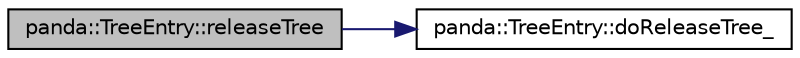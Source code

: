 digraph G
{
  edge [fontname="Helvetica",fontsize="10",labelfontname="Helvetica",labelfontsize="10"];
  node [fontname="Helvetica",fontsize="10",shape=record];
  rankdir=LR;
  Node1 [label="panda::TreeEntry::releaseTree",height=0.2,width=0.4,color="black", fillcolor="grey75", style="filled" fontcolor="black"];
  Node1 -> Node2 [color="midnightblue",fontsize="10",style="solid"];
  Node2 [label="panda::TreeEntry::doReleaseTree_",height=0.2,width=0.4,color="black", fillcolor="white", style="filled",URL="$classpanda_1_1TreeEntry.html#a44e70436de0dc8088885895ea0011a2d"];
}
